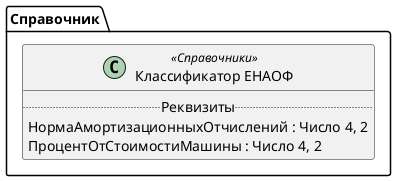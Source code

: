 ﻿@startuml ЕдиныеНормыАмортизационныхОтчисленийОсновныхФондов
'!include templates.wsd
'..\include templates.wsd
class Справочник.ЕдиныеНормыАмортизационныхОтчисленийОсновныхФондов as "Классификатор ЕНАОФ" <<Справочники>>
{
..Реквизиты..
НормаАмортизационныхОтчислений : Число 4, 2
ПроцентОтСтоимостиМашины : Число 4, 2
}
@enduml
